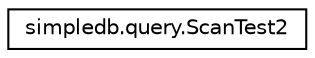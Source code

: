 digraph "Graphical Class Hierarchy"
{
  edge [fontname="Helvetica",fontsize="10",labelfontname="Helvetica",labelfontsize="10"];
  node [fontname="Helvetica",fontsize="10",shape=record];
  rankdir="LR";
  Node0 [label="simpledb.query.ScanTest2",height=0.2,width=0.4,color="black", fillcolor="white", style="filled",URL="$classsimpledb_1_1query_1_1ScanTest2.html"];
}
